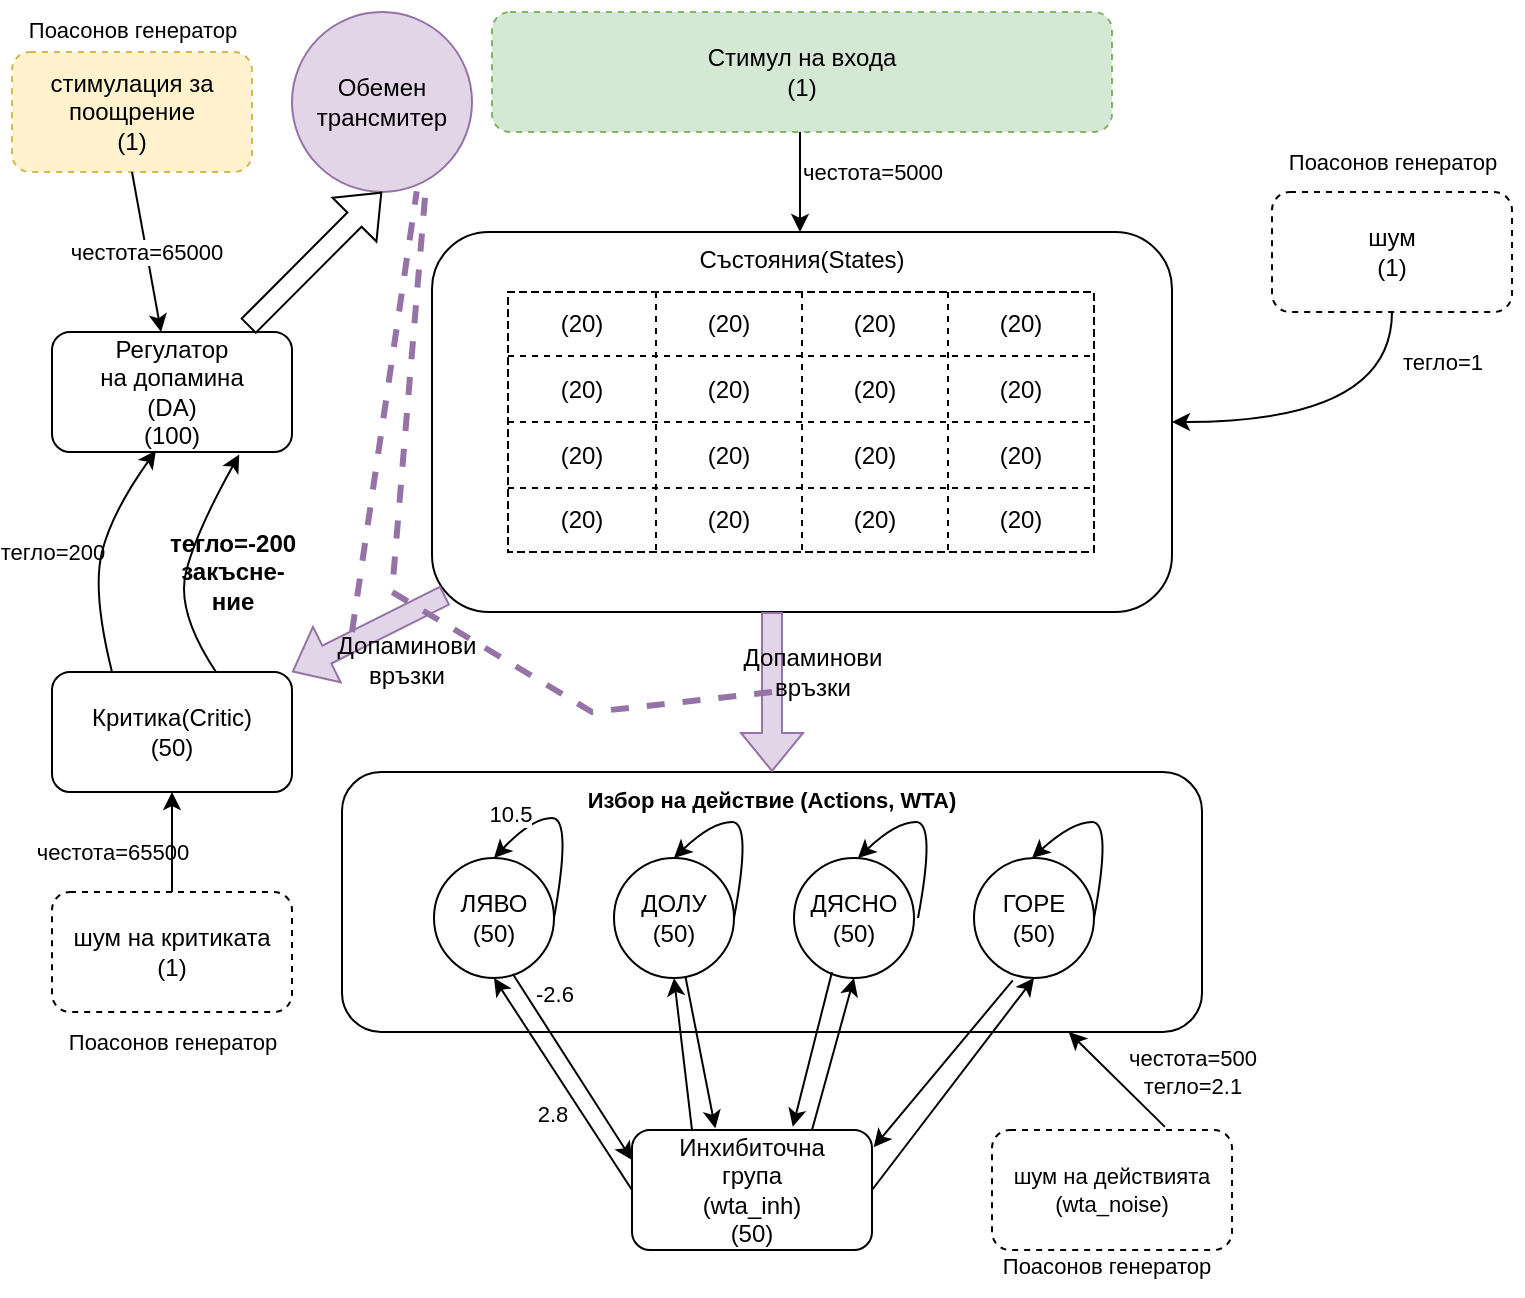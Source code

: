 <mxfile version="20.5.3" type="embed"><diagram id="TqJKKpAt_f0XUR_mfn19" name="Page-1"><mxGraphModel dx="550" dy="527" grid="1" gridSize="10" guides="1" tooltips="1" connect="1" arrows="1" fold="1" page="1" pageScale="1" pageWidth="827" pageHeight="1169" math="0" shadow="0"><root><mxCell id="0"/><mxCell id="1" parent="0"/><mxCell id="GTqaI5zs6q6qDNkmL9B8-1" value="Състояния(States)" style="rounded=1;whiteSpace=wrap;html=1;verticalAlign=top;" parent="1" vertex="1"><mxGeometry x="220" y="140" width="370" height="190" as="geometry"/></mxCell><mxCell id="GTqaI5zs6q6qDNkmL9B8-18" value="" style="shape=table;html=1;whiteSpace=wrap;startSize=0;container=1;collapsible=0;childLayout=tableLayout;swimlaneLine=1;dashed=1;" parent="1" vertex="1"><mxGeometry x="258" y="170" width="293" height="130" as="geometry"/></mxCell><mxCell id="GTqaI5zs6q6qDNkmL9B8-19" value="" style="shape=tableRow;horizontal=0;startSize=0;swimlaneHead=0;swimlaneBody=0;top=0;left=0;bottom=0;right=0;collapsible=0;dropTarget=0;fillColor=none;points=[[0,0.5],[1,0.5]];portConstraint=eastwest;" parent="GTqaI5zs6q6qDNkmL9B8-18" vertex="1"><mxGeometry width="293" height="32" as="geometry"/></mxCell><mxCell id="GTqaI5zs6q6qDNkmL9B8-20" value="(20)" style="shape=partialRectangle;html=1;whiteSpace=wrap;connectable=0;fillColor=none;top=0;left=0;bottom=0;right=0;overflow=hidden;" parent="GTqaI5zs6q6qDNkmL9B8-19" vertex="1"><mxGeometry width="74" height="32" as="geometry"><mxRectangle width="74" height="32" as="alternateBounds"/></mxGeometry></mxCell><mxCell id="GTqaI5zs6q6qDNkmL9B8-21" value="(20)" style="shape=partialRectangle;html=1;whiteSpace=wrap;connectable=0;fillColor=none;top=0;left=0;bottom=0;right=0;overflow=hidden;" parent="GTqaI5zs6q6qDNkmL9B8-19" vertex="1"><mxGeometry x="74" width="73" height="32" as="geometry"><mxRectangle width="73" height="32" as="alternateBounds"/></mxGeometry></mxCell><mxCell id="GTqaI5zs6q6qDNkmL9B8-22" value="(20)" style="shape=partialRectangle;html=1;whiteSpace=wrap;connectable=0;fillColor=none;top=0;left=0;bottom=0;right=0;overflow=hidden;" parent="GTqaI5zs6q6qDNkmL9B8-19" vertex="1"><mxGeometry x="147" width="73" height="32" as="geometry"><mxRectangle width="73" height="32" as="alternateBounds"/></mxGeometry></mxCell><mxCell id="GTqaI5zs6q6qDNkmL9B8-44" value="(20)" style="shape=partialRectangle;html=1;whiteSpace=wrap;connectable=0;fillColor=none;top=0;left=0;bottom=0;right=0;overflow=hidden;" parent="GTqaI5zs6q6qDNkmL9B8-19" vertex="1"><mxGeometry x="220" width="73" height="32" as="geometry"><mxRectangle width="73" height="32" as="alternateBounds"/></mxGeometry></mxCell><mxCell id="GTqaI5zs6q6qDNkmL9B8-23" value="" style="shape=tableRow;horizontal=0;startSize=0;swimlaneHead=0;swimlaneBody=0;top=0;left=0;bottom=0;right=0;collapsible=0;dropTarget=0;fillColor=none;points=[[0,0.5],[1,0.5]];portConstraint=eastwest;" parent="GTqaI5zs6q6qDNkmL9B8-18" vertex="1"><mxGeometry y="32" width="293" height="33" as="geometry"/></mxCell><mxCell id="GTqaI5zs6q6qDNkmL9B8-24" value="(20)" style="shape=partialRectangle;html=1;whiteSpace=wrap;connectable=0;fillColor=none;top=0;left=0;bottom=0;right=0;overflow=hidden;" parent="GTqaI5zs6q6qDNkmL9B8-23" vertex="1"><mxGeometry width="74" height="33" as="geometry"><mxRectangle width="74" height="33" as="alternateBounds"/></mxGeometry></mxCell><mxCell id="GTqaI5zs6q6qDNkmL9B8-25" value="(20)" style="shape=partialRectangle;html=1;whiteSpace=wrap;connectable=0;fillColor=none;top=0;left=0;bottom=0;right=0;overflow=hidden;" parent="GTqaI5zs6q6qDNkmL9B8-23" vertex="1"><mxGeometry x="74" width="73" height="33" as="geometry"><mxRectangle width="73" height="33" as="alternateBounds"/></mxGeometry></mxCell><mxCell id="GTqaI5zs6q6qDNkmL9B8-26" value="(20)" style="shape=partialRectangle;html=1;whiteSpace=wrap;connectable=0;fillColor=none;top=0;left=0;bottom=0;right=0;overflow=hidden;" parent="GTqaI5zs6q6qDNkmL9B8-23" vertex="1"><mxGeometry x="147" width="73" height="33" as="geometry"><mxRectangle width="73" height="33" as="alternateBounds"/></mxGeometry></mxCell><mxCell id="GTqaI5zs6q6qDNkmL9B8-45" value="(20)" style="shape=partialRectangle;html=1;whiteSpace=wrap;connectable=0;fillColor=none;top=0;left=0;bottom=0;right=0;overflow=hidden;" parent="GTqaI5zs6q6qDNkmL9B8-23" vertex="1"><mxGeometry x="220" width="73" height="33" as="geometry"><mxRectangle width="73" height="33" as="alternateBounds"/></mxGeometry></mxCell><mxCell id="GTqaI5zs6q6qDNkmL9B8-27" value="" style="shape=tableRow;horizontal=0;startSize=0;swimlaneHead=0;swimlaneBody=0;top=0;left=0;bottom=0;right=0;collapsible=0;dropTarget=0;fillColor=none;points=[[0,0.5],[1,0.5]];portConstraint=eastwest;" parent="GTqaI5zs6q6qDNkmL9B8-18" vertex="1"><mxGeometry y="65" width="293" height="33" as="geometry"/></mxCell><mxCell id="GTqaI5zs6q6qDNkmL9B8-28" value="(20)" style="shape=partialRectangle;html=1;whiteSpace=wrap;connectable=0;fillColor=none;top=0;left=0;bottom=0;right=0;overflow=hidden;" parent="GTqaI5zs6q6qDNkmL9B8-27" vertex="1"><mxGeometry width="74" height="33" as="geometry"><mxRectangle width="74" height="33" as="alternateBounds"/></mxGeometry></mxCell><mxCell id="GTqaI5zs6q6qDNkmL9B8-29" value="(20)" style="shape=partialRectangle;html=1;whiteSpace=wrap;connectable=0;fillColor=none;top=0;left=0;bottom=0;right=0;overflow=hidden;" parent="GTqaI5zs6q6qDNkmL9B8-27" vertex="1"><mxGeometry x="74" width="73" height="33" as="geometry"><mxRectangle width="73" height="33" as="alternateBounds"/></mxGeometry></mxCell><mxCell id="GTqaI5zs6q6qDNkmL9B8-30" value="(20)" style="shape=partialRectangle;html=1;whiteSpace=wrap;connectable=0;fillColor=none;top=0;left=0;bottom=0;right=0;overflow=hidden;pointerEvents=1;" parent="GTqaI5zs6q6qDNkmL9B8-27" vertex="1"><mxGeometry x="147" width="73" height="33" as="geometry"><mxRectangle width="73" height="33" as="alternateBounds"/></mxGeometry></mxCell><mxCell id="GTqaI5zs6q6qDNkmL9B8-46" value="(20)" style="shape=partialRectangle;html=1;whiteSpace=wrap;connectable=0;fillColor=none;top=0;left=0;bottom=0;right=0;overflow=hidden;pointerEvents=1;" parent="GTqaI5zs6q6qDNkmL9B8-27" vertex="1"><mxGeometry x="220" width="73" height="33" as="geometry"><mxRectangle width="73" height="33" as="alternateBounds"/></mxGeometry></mxCell><mxCell id="GTqaI5zs6q6qDNkmL9B8-47" style="shape=tableRow;horizontal=0;startSize=0;swimlaneHead=0;swimlaneBody=0;top=0;left=0;bottom=0;right=0;collapsible=0;dropTarget=0;fillColor=none;points=[[0,0.5],[1,0.5]];portConstraint=eastwest;" parent="GTqaI5zs6q6qDNkmL9B8-18" vertex="1"><mxGeometry y="98" width="293" height="32" as="geometry"/></mxCell><mxCell id="GTqaI5zs6q6qDNkmL9B8-48" value="(20)" style="shape=partialRectangle;html=1;whiteSpace=wrap;connectable=0;fillColor=none;top=0;left=0;bottom=0;right=0;overflow=hidden;" parent="GTqaI5zs6q6qDNkmL9B8-47" vertex="1"><mxGeometry width="74" height="32" as="geometry"><mxRectangle width="74" height="32" as="alternateBounds"/></mxGeometry></mxCell><mxCell id="GTqaI5zs6q6qDNkmL9B8-49" value="(20)" style="shape=partialRectangle;html=1;whiteSpace=wrap;connectable=0;fillColor=none;top=0;left=0;bottom=0;right=0;overflow=hidden;" parent="GTqaI5zs6q6qDNkmL9B8-47" vertex="1"><mxGeometry x="74" width="73" height="32" as="geometry"><mxRectangle width="73" height="32" as="alternateBounds"/></mxGeometry></mxCell><mxCell id="GTqaI5zs6q6qDNkmL9B8-50" value="(20)" style="shape=partialRectangle;html=1;whiteSpace=wrap;connectable=0;fillColor=none;top=0;left=0;bottom=0;right=0;overflow=hidden;pointerEvents=1;" parent="GTqaI5zs6q6qDNkmL9B8-47" vertex="1"><mxGeometry x="147" width="73" height="32" as="geometry"><mxRectangle width="73" height="32" as="alternateBounds"/></mxGeometry></mxCell><mxCell id="GTqaI5zs6q6qDNkmL9B8-51" value="(20)" style="shape=partialRectangle;html=1;whiteSpace=wrap;connectable=0;fillColor=none;top=0;left=0;bottom=0;right=0;overflow=hidden;pointerEvents=1;" parent="GTqaI5zs6q6qDNkmL9B8-47" vertex="1"><mxGeometry x="220" width="73" height="32" as="geometry"><mxRectangle width="73" height="32" as="alternateBounds"/></mxGeometry></mxCell><mxCell id="GTqaI5zs6q6qDNkmL9B8-52" value="шум&lt;br&gt;(1)" style="rounded=1;whiteSpace=wrap;html=1;dashed=1;" parent="1" vertex="1"><mxGeometry x="640" y="120" width="120" height="60" as="geometry"/></mxCell><mxCell id="GTqaI5zs6q6qDNkmL9B8-56" value="&lt;span style=&quot;color: rgb(0, 0, 0); font-family: Helvetica; font-size: 11px; font-style: normal; font-variant-ligatures: normal; font-variant-caps: normal; font-weight: 400; letter-spacing: normal; orphans: 2; text-align: center; text-indent: 0px; text-transform: none; widows: 2; word-spacing: 0px; -webkit-text-stroke-width: 0px; text-decoration-thickness: initial; text-decoration-style: initial; text-decoration-color: initial; float: none; display: inline !important;&quot;&gt;честота=5000&lt;/span&gt;" style="rounded=1;orthogonalLoop=1;jettySize=auto;html=1;entryX=0.5;entryY=0;entryDx=0;entryDy=0;labelBackgroundColor=none;" parent="1" edge="1"><mxGeometry x="-0.2" y="36" relative="1" as="geometry"><mxPoint x="404" y="90" as="sourcePoint"/><mxPoint x="404" y="140" as="targetPoint"/><mxPoint as="offset"/></mxGeometry></mxCell><mxCell id="GTqaI5zs6q6qDNkmL9B8-55" value="Стимул на входа&lt;br&gt;(1)" style="rounded=1;whiteSpace=wrap;html=1;dashed=1;fillColor=#d5e8d4;strokeColor=#82b366;" parent="1" vertex="1"><mxGeometry x="250" y="30" width="310" height="60" as="geometry"/></mxCell><mxCell id="GTqaI5zs6q6qDNkmL9B8-58" value="стимулация за поощрение&lt;br&gt;(1)" style="rounded=1;whiteSpace=wrap;html=1;dashed=1;fillColor=#fff2cc;strokeColor=#d6b656;" parent="1" vertex="1"><mxGeometry x="10" y="50" width="120" height="60" as="geometry"/></mxCell><mxCell id="GTqaI5zs6q6qDNkmL9B8-59" value="Регулатор&lt;br&gt;на допамина&lt;br&gt;(DA)&lt;br&gt;(100)" style="rounded=1;whiteSpace=wrap;html=1;" parent="1" vertex="1"><mxGeometry x="30" y="190" width="120" height="60" as="geometry"/></mxCell><mxCell id="GTqaI5zs6q6qDNkmL9B8-60" value="Обемен трансмитер" style="ellipse;whiteSpace=wrap;html=1;aspect=fixed;fillColor=#e1d5e7;strokeColor=#9673a6;" parent="1" vertex="1"><mxGeometry x="150" y="30" width="90" height="90" as="geometry"/></mxCell><mxCell id="GTqaI5zs6q6qDNkmL9B8-61" value="Критика(Critic)&lt;br&gt;(50)" style="rounded=1;whiteSpace=wrap;html=1;" parent="1" vertex="1"><mxGeometry x="30" y="360" width="120" height="60" as="geometry"/></mxCell><mxCell id="GTqaI5zs6q6qDNkmL9B8-62" value="шум на критиката&lt;br&gt;(1)" style="rounded=1;whiteSpace=wrap;html=1;dashed=1;" parent="1" vertex="1"><mxGeometry x="30" y="470" width="120" height="60" as="geometry"/></mxCell><mxCell id="GTqaI5zs6q6qDNkmL9B8-63" value="&lt;font size=&quot;1&quot; style=&quot;&quot;&gt;&lt;b style=&quot;font-size: 11px;&quot;&gt;Избор на действие (Actions, WTA)&lt;/b&gt;&lt;/font&gt;" style="rounded=1;whiteSpace=wrap;html=1;verticalAlign=top;" parent="1" vertex="1"><mxGeometry x="175" y="410" width="430" height="130" as="geometry"/></mxCell><mxCell id="GTqaI5zs6q6qDNkmL9B8-64" value="ЛЯВО&lt;br&gt;(50)" style="ellipse;whiteSpace=wrap;html=1;aspect=fixed;verticalAlign=middle;" parent="1" vertex="1"><mxGeometry x="221" y="453" width="60" height="60" as="geometry"/></mxCell><mxCell id="GTqaI5zs6q6qDNkmL9B8-66" value="ДОЛУ&lt;br&gt;(50)" style="ellipse;whiteSpace=wrap;html=1;aspect=fixed;verticalAlign=middle;" parent="1" vertex="1"><mxGeometry x="311" y="453" width="60" height="60" as="geometry"/></mxCell><mxCell id="GTqaI5zs6q6qDNkmL9B8-67" value="ДЯСНО&lt;br&gt;(50)" style="ellipse;whiteSpace=wrap;html=1;aspect=fixed;verticalAlign=middle;" parent="1" vertex="1"><mxGeometry x="401" y="453" width="60" height="60" as="geometry"/></mxCell><mxCell id="GTqaI5zs6q6qDNkmL9B8-68" value="ГОРЕ&lt;br&gt;(50)" style="ellipse;whiteSpace=wrap;html=1;aspect=fixed;verticalAlign=middle;" parent="1" vertex="1"><mxGeometry x="491" y="453" width="60" height="60" as="geometry"/></mxCell><mxCell id="GTqaI5zs6q6qDNkmL9B8-71" value="" style="curved=1;endArrow=classic;html=1;rounded=0;exitX=1;exitY=0.5;exitDx=0;exitDy=0;entryX=0.5;entryY=0;entryDx=0;entryDy=0;" parent="1" source="GTqaI5zs6q6qDNkmL9B8-64" target="GTqaI5zs6q6qDNkmL9B8-64" edge="1"><mxGeometry width="50" height="50" relative="1" as="geometry"><mxPoint x="256" y="442" as="sourcePoint"/><mxPoint x="306" y="392" as="targetPoint"/><Array as="points"><mxPoint x="290" y="433"/><mxPoint x="270" y="433"/></Array></mxGeometry></mxCell><mxCell id="GTqaI5zs6q6qDNkmL9B8-72" value="10.5" style="edgeLabel;html=1;align=center;verticalAlign=middle;resizable=0;points=[];" parent="GTqaI5zs6q6qDNkmL9B8-71" vertex="1" connectable="0"><mxGeometry x="-0.171" y="2" relative="1" as="geometry"><mxPoint x="-28" y="-12" as="offset"/></mxGeometry></mxCell><mxCell id="GTqaI5zs6q6qDNkmL9B8-75" value="" style="curved=1;endArrow=classic;html=1;rounded=0;entryX=0.5;entryY=0;entryDx=0;entryDy=0;exitX=1;exitY=0.5;exitDx=0;exitDy=0;" parent="1" source="GTqaI5zs6q6qDNkmL9B8-66" target="GTqaI5zs6q6qDNkmL9B8-66" edge="1"><mxGeometry width="50" height="50" relative="1" as="geometry"><mxPoint x="371" y="485" as="sourcePoint"/><mxPoint x="341" y="455" as="targetPoint"/><Array as="points"><mxPoint x="380" y="435"/><mxPoint x="360" y="435"/></Array></mxGeometry></mxCell><mxCell id="GTqaI5zs6q6qDNkmL9B8-77" value="" style="curved=1;endArrow=classic;html=1;rounded=0;" parent="1" edge="1"><mxGeometry width="50" height="50" relative="1" as="geometry"><mxPoint x="463" y="483" as="sourcePoint"/><mxPoint x="433" y="453" as="targetPoint"/><Array as="points"><mxPoint x="472" y="435"/><mxPoint x="452" y="435"/></Array></mxGeometry></mxCell><mxCell id="GTqaI5zs6q6qDNkmL9B8-79" value="" style="curved=1;endArrow=classic;html=1;rounded=0;exitX=1;exitY=0.5;exitDx=0;exitDy=0;" parent="1" source="GTqaI5zs6q6qDNkmL9B8-68" edge="1"><mxGeometry width="50" height="50" relative="1" as="geometry"><mxPoint x="551" y="485" as="sourcePoint"/><mxPoint x="520" y="453" as="targetPoint"/><Array as="points"><mxPoint x="560" y="435"/><mxPoint x="540" y="435"/></Array></mxGeometry></mxCell><mxCell id="GTqaI5zs6q6qDNkmL9B8-81" value="Инхибиточна &lt;br&gt;група&lt;br&gt;(wta_inh)&lt;br&gt;(50)" style="rounded=1;whiteSpace=wrap;html=1;" parent="1" vertex="1"><mxGeometry x="320" y="589" width="120" height="60" as="geometry"/></mxCell><mxCell id="GTqaI5zs6q6qDNkmL9B8-84" value="2.8" style="endArrow=classic;html=1;rounded=0;exitX=0;exitY=0.5;exitDx=0;exitDy=0;entryX=0.5;entryY=1;entryDx=0;entryDy=0;labelBackgroundColor=none;" parent="1" source="GTqaI5zs6q6qDNkmL9B8-81" target="GTqaI5zs6q6qDNkmL9B8-64" edge="1"><mxGeometry x="-0.138" y="12" width="50" height="50" relative="1" as="geometry"><mxPoint x="390" y="430" as="sourcePoint"/><mxPoint x="440" y="380" as="targetPoint"/><mxPoint y="1" as="offset"/></mxGeometry></mxCell><mxCell id="GTqaI5zs6q6qDNkmL9B8-85" value="" style="endArrow=classic;html=1;rounded=0;exitX=0.25;exitY=0;exitDx=0;exitDy=0;entryX=0.5;entryY=1;entryDx=0;entryDy=0;" parent="1" source="GTqaI5zs6q6qDNkmL9B8-81" target="GTqaI5zs6q6qDNkmL9B8-66" edge="1"><mxGeometry width="50" height="50" relative="1" as="geometry"><mxPoint x="330" y="600" as="sourcePoint"/><mxPoint x="261" y="510" as="targetPoint"/></mxGeometry></mxCell><mxCell id="GTqaI5zs6q6qDNkmL9B8-86" value="" style="endArrow=classic;html=1;rounded=0;exitX=0.75;exitY=0;exitDx=0;exitDy=0;entryX=0.5;entryY=1;entryDx=0;entryDy=0;" parent="1" source="GTqaI5zs6q6qDNkmL9B8-81" target="GTqaI5zs6q6qDNkmL9B8-67" edge="1"><mxGeometry width="50" height="50" relative="1" as="geometry"><mxPoint x="360" y="570" as="sourcePoint"/><mxPoint x="351" y="510" as="targetPoint"/></mxGeometry></mxCell><mxCell id="GTqaI5zs6q6qDNkmL9B8-87" value="" style="endArrow=classic;html=1;rounded=0;exitX=1;exitY=0.5;exitDx=0;exitDy=0;entryX=0.5;entryY=1;entryDx=0;entryDy=0;" parent="1" source="GTqaI5zs6q6qDNkmL9B8-81" target="GTqaI5zs6q6qDNkmL9B8-68" edge="1"><mxGeometry width="50" height="50" relative="1" as="geometry"><mxPoint x="420" y="570" as="sourcePoint"/><mxPoint x="441" y="510" as="targetPoint"/></mxGeometry></mxCell><mxCell id="GTqaI5zs6q6qDNkmL9B8-88" value="" style="endArrow=classic;html=1;rounded=0;entryX=0;entryY=0.25;entryDx=0;entryDy=0;exitX=0.657;exitY=0.967;exitDx=0;exitDy=0;exitPerimeter=0;" parent="1" source="GTqaI5zs6q6qDNkmL9B8-64" target="GTqaI5zs6q6qDNkmL9B8-81" edge="1"><mxGeometry width="50" height="50" relative="1" as="geometry"><mxPoint x="390" y="430" as="sourcePoint"/><mxPoint x="440" y="380" as="targetPoint"/></mxGeometry></mxCell><mxCell id="GTqaI5zs6q6qDNkmL9B8-100" value="-2.6" style="edgeLabel;html=1;align=center;verticalAlign=middle;resizable=0;points=[];fontSize=11;labelBackgroundColor=none;" parent="GTqaI5zs6q6qDNkmL9B8-88" vertex="1" connectable="0"><mxGeometry x="-0.531" y="3" relative="1" as="geometry"><mxPoint x="4" y="-11" as="offset"/></mxGeometry></mxCell><mxCell id="GTqaI5zs6q6qDNkmL9B8-89" value="" style="endArrow=classic;html=1;rounded=0;entryX=0.347;entryY=-0.013;entryDx=0;entryDy=0;entryPerimeter=0;" parent="1" source="GTqaI5zs6q6qDNkmL9B8-66" target="GTqaI5zs6q6qDNkmL9B8-81" edge="1"><mxGeometry width="50" height="50" relative="1" as="geometry"><mxPoint x="270.42" y="508.02" as="sourcePoint"/><mxPoint x="330" y="585" as="targetPoint"/></mxGeometry></mxCell><mxCell id="GTqaI5zs6q6qDNkmL9B8-90" value="" style="endArrow=classic;html=1;rounded=0;entryX=0.67;entryY=-0.027;entryDx=0;entryDy=0;entryPerimeter=0;" parent="1" target="GTqaI5zs6q6qDNkmL9B8-81" edge="1"><mxGeometry width="50" height="50" relative="1" as="geometry"><mxPoint x="420" y="510" as="sourcePoint"/><mxPoint x="371.64" y="569.22" as="targetPoint"/></mxGeometry></mxCell><mxCell id="GTqaI5zs6q6qDNkmL9B8-91" value="" style="endArrow=classic;html=1;rounded=0;exitX=0.323;exitY=1.02;exitDx=0;exitDy=0;exitPerimeter=0;entryX=1.007;entryY=0.143;entryDx=0;entryDy=0;entryPerimeter=0;" parent="1" source="GTqaI5zs6q6qDNkmL9B8-68" target="GTqaI5zs6q6qDNkmL9B8-81" edge="1"><mxGeometry width="50" height="50" relative="1" as="geometry"><mxPoint x="453.18" y="507.6" as="sourcePoint"/><mxPoint x="440" y="580" as="targetPoint"/></mxGeometry></mxCell><mxCell id="GTqaI5zs6q6qDNkmL9B8-92" value="честота=65500" style="endArrow=classic;html=1;rounded=0;entryX=0.5;entryY=1;entryDx=0;entryDy=0;exitX=0.5;exitY=0;exitDx=0;exitDy=0;labelBackgroundColor=none;" parent="1" source="GTqaI5zs6q6qDNkmL9B8-62" target="GTqaI5zs6q6qDNkmL9B8-61" edge="1"><mxGeometry x="-0.2" y="30" width="50" height="50" relative="1" as="geometry"><mxPoint x="390" y="470" as="sourcePoint"/><mxPoint x="440" y="420" as="targetPoint"/><mxPoint as="offset"/></mxGeometry></mxCell><mxCell id="GTqaI5zs6q6qDNkmL9B8-93" value="" style="shape=flexArrow;endArrow=classic;html=1;rounded=0;exitX=0.817;exitY=-0.047;exitDx=0;exitDy=0;entryX=0.5;entryY=1;entryDx=0;entryDy=0;exitPerimeter=0;" parent="1" source="GTqaI5zs6q6qDNkmL9B8-59" target="GTqaI5zs6q6qDNkmL9B8-60" edge="1"><mxGeometry width="50" height="50" relative="1" as="geometry"><mxPoint x="390" y="430" as="sourcePoint"/><mxPoint x="440" y="380" as="targetPoint"/></mxGeometry></mxCell><mxCell id="GTqaI5zs6q6qDNkmL9B8-94" value="честота=65000" style="endArrow=classic;html=1;rounded=0;exitX=0.5;exitY=1;exitDx=0;exitDy=0;" parent="1" source="GTqaI5zs6q6qDNkmL9B8-58" target="GTqaI5zs6q6qDNkmL9B8-59" edge="1"><mxGeometry width="50" height="50" relative="1" as="geometry"><mxPoint x="390" y="330" as="sourcePoint"/><mxPoint x="440" y="280" as="targetPoint"/></mxGeometry></mxCell><mxCell id="GTqaI5zs6q6qDNkmL9B8-96" value="тегло=200" style="curved=1;endArrow=classic;html=1;rounded=0;exitX=0.25;exitY=0;exitDx=0;exitDy=0;entryX=0.433;entryY=0.987;entryDx=0;entryDy=0;entryPerimeter=0;labelBackgroundColor=none;" parent="1" source="GTqaI5zs6q6qDNkmL9B8-61" target="GTqaI5zs6q6qDNkmL9B8-59" edge="1"><mxGeometry x="-0.072" y="24" width="50" height="50" relative="1" as="geometry"><mxPoint x="60" y="330" as="sourcePoint"/><mxPoint x="110" y="280" as="targetPoint"/><Array as="points"><mxPoint x="50" y="320"/><mxPoint x="60" y="280"/></Array><mxPoint as="offset"/></mxGeometry></mxCell><mxCell id="GTqaI5zs6q6qDNkmL9B8-97" value="тегло=-200&lt;br style=&quot;font-size: 12px;&quot;&gt;закъсне-&lt;br&gt;ние" style="curved=1;endArrow=classic;html=1;rounded=0;exitX=0.5;exitY=0;exitDx=0;exitDy=0;entryX=0.597;entryY=1.02;entryDx=0;entryDy=0;entryPerimeter=0;fontStyle=1;fontSize=12;labelBackgroundColor=none;" parent="1" edge="1"><mxGeometry x="0.023" y="-22" width="50" height="50" relative="1" as="geometry"><mxPoint x="112" y="360" as="sourcePoint"/><mxPoint x="123.64" y="251.2" as="targetPoint"/><Array as="points"><mxPoint x="92" y="330"/><mxPoint x="102" y="290"/></Array><mxPoint as="offset"/></mxGeometry></mxCell><mxCell id="GTqaI5zs6q6qDNkmL9B8-98" value="Допаминови&lt;br&gt;връзки" style="shape=flexArrow;endArrow=classic;html=1;rounded=0;fontSize=12;entryX=0.5;entryY=0;entryDx=0;entryDy=0;fillColor=#e1d5e7;strokeColor=#9673a6;labelBackgroundColor=none;" parent="1" target="GTqaI5zs6q6qDNkmL9B8-63" edge="1"><mxGeometry x="-0.25" y="20" width="50" height="50" relative="1" as="geometry"><mxPoint x="390" y="330" as="sourcePoint"/><mxPoint x="440" y="260" as="targetPoint"/><mxPoint as="offset"/></mxGeometry></mxCell><mxCell id="GTqaI5zs6q6qDNkmL9B8-99" value="Допаминови&lt;br&gt;връзки" style="shape=flexArrow;endArrow=classic;html=1;rounded=0;fontSize=12;fillColor=#e1d5e7;strokeColor=#9673a6;exitX=0.018;exitY=0.956;exitDx=0;exitDy=0;exitPerimeter=0;labelBackgroundColor=none;" parent="1" source="GTqaI5zs6q6qDNkmL9B8-1" target="GTqaI5zs6q6qDNkmL9B8-61" edge="1"><mxGeometry x="-0.25" y="20" width="50" height="50" relative="1" as="geometry"><mxPoint x="400" y="340" as="sourcePoint"/><mxPoint x="400" y="420" as="targetPoint"/><mxPoint as="offset"/></mxGeometry></mxCell><mxCell id="GTqaI5zs6q6qDNkmL9B8-101" value="шум на действията&lt;br&gt;(wta_noise)" style="rounded=1;whiteSpace=wrap;html=1;fontSize=11;dashed=1;" parent="1" vertex="1"><mxGeometry x="500" y="589" width="120" height="60" as="geometry"/></mxCell><mxCell id="GTqaI5zs6q6qDNkmL9B8-102" value="честота=500&lt;br&gt;тегло=2.1" style="endArrow=classic;html=1;rounded=0;fontSize=11;exitX=0.687;exitY=-0.043;exitDx=0;exitDy=0;entryX=0.845;entryY=1;entryDx=0;entryDy=0;entryPerimeter=0;exitPerimeter=0;labelBackgroundColor=none;" parent="1" target="GTqaI5zs6q6qDNkmL9B8-63" edge="1"><mxGeometry x="-0.716" y="-29" width="50" height="50" relative="1" as="geometry"><mxPoint x="586.44" y="587.42" as="sourcePoint"/><mxPoint x="543.21" y="542.95" as="targetPoint"/><mxPoint as="offset"/></mxGeometry></mxCell><mxCell id="GTqaI5zs6q6qDNkmL9B8-105" value="тегло=1" style="endArrow=classic;html=1;fontSize=11;exitX=0.5;exitY=1;exitDx=0;exitDy=0;labelBackgroundColor=none;edgeStyle=orthogonalEdgeStyle;curved=1;entryX=1;entryY=0.5;entryDx=0;entryDy=0;" parent="1" source="GTqaI5zs6q6qDNkmL9B8-52" target="GTqaI5zs6q6qDNkmL9B8-1" edge="1"><mxGeometry x="-0.7" y="25" width="50" height="50" relative="1" as="geometry"><mxPoint x="390" y="310" as="sourcePoint"/><mxPoint x="450" y="140" as="targetPoint"/><mxPoint as="offset"/></mxGeometry></mxCell><mxCell id="GTqaI5zs6q6qDNkmL9B8-107" value="Поасонов генератор" style="text;html=1;align=center;verticalAlign=middle;resizable=0;points=[];autosize=1;strokeColor=none;fillColor=none;fontSize=11;" parent="1" vertex="1"><mxGeometry x="635" y="90" width="130" height="30" as="geometry"/></mxCell><mxCell id="GTqaI5zs6q6qDNkmL9B8-108" value="Поасонов генератор" style="text;html=1;align=center;verticalAlign=middle;resizable=0;points=[];autosize=1;strokeColor=none;fillColor=none;fontSize=11;" parent="1" vertex="1"><mxGeometry x="25" y="530" width="130" height="30" as="geometry"/></mxCell><mxCell id="GTqaI5zs6q6qDNkmL9B8-109" value="Поасонов генератор" style="text;html=1;align=center;verticalAlign=middle;resizable=0;points=[];autosize=1;strokeColor=none;fillColor=none;fontSize=11;" parent="1" vertex="1"><mxGeometry x="5" y="24" width="130" height="30" as="geometry"/></mxCell><mxCell id="GTqaI5zs6q6qDNkmL9B8-110" value="Поасонов генератор" style="text;html=1;align=center;verticalAlign=middle;resizable=0;points=[];autosize=1;strokeColor=none;fillColor=none;fontSize=11;" parent="1" vertex="1"><mxGeometry x="492" y="642" width="130" height="30" as="geometry"/></mxCell><mxCell id="2" value="" style="endArrow=none;dashed=1;html=1;rounded=0;fillColor=#e1d5e7;strokeColor=#9673a6;entryX=0.693;entryY=0.996;entryDx=0;entryDy=0;entryPerimeter=0;strokeWidth=3;" parent="1" target="GTqaI5zs6q6qDNkmL9B8-60" edge="1"><mxGeometry width="50" height="50" relative="1" as="geometry"><mxPoint x="180" y="340" as="sourcePoint"/><mxPoint x="350" y="220" as="targetPoint"/></mxGeometry></mxCell><mxCell id="3" value="" style="endArrow=none;dashed=1;html=1;rounded=0;fillColor=#e1d5e7;strokeColor=#9673a6;entryX=0.742;entryY=0.991;entryDx=0;entryDy=0;entryPerimeter=0;strokeWidth=3;" parent="1" target="GTqaI5zs6q6qDNkmL9B8-60" edge="1"><mxGeometry width="50" height="50" relative="1" as="geometry"><mxPoint x="390" y="370" as="sourcePoint"/><mxPoint x="222.37" y="129.64" as="targetPoint"/><Array as="points"><mxPoint x="300" y="380"/><mxPoint x="200" y="320"/></Array></mxGeometry></mxCell></root></mxGraphModel></diagram></mxfile>